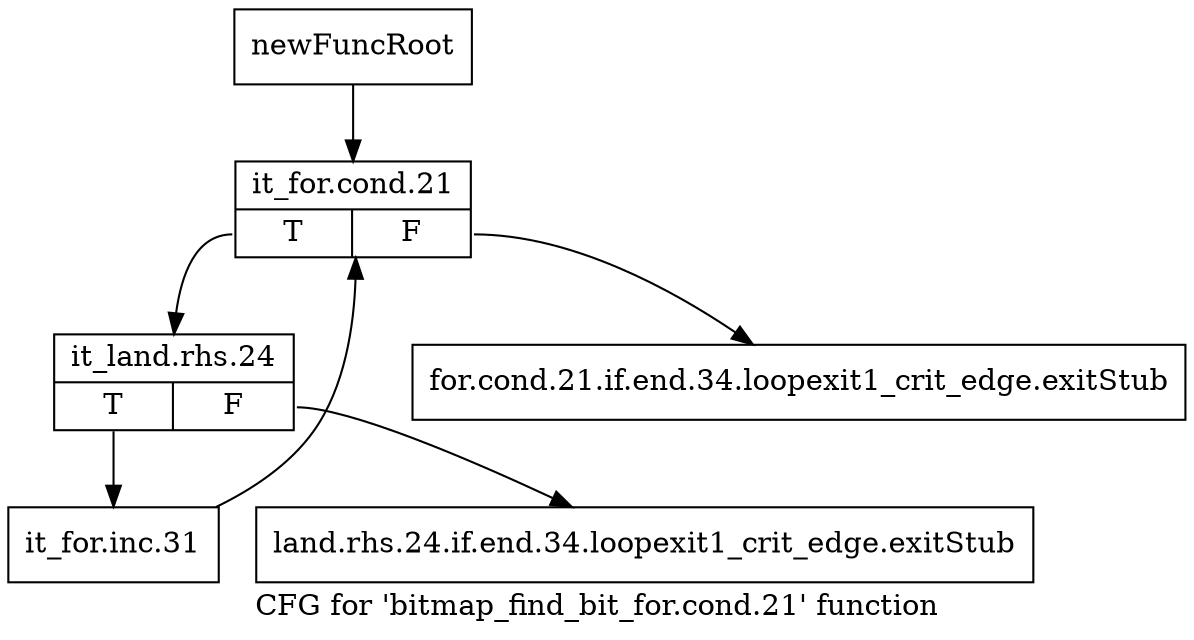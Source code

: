 digraph "CFG for 'bitmap_find_bit_for.cond.21' function" {
	label="CFG for 'bitmap_find_bit_for.cond.21' function";

	Node0x79c5b00 [shape=record,label="{newFuncRoot}"];
	Node0x79c5b00 -> Node0x79c5bf0;
	Node0x79c5b50 [shape=record,label="{for.cond.21.if.end.34.loopexit1_crit_edge.exitStub}"];
	Node0x79c5ba0 [shape=record,label="{land.rhs.24.if.end.34.loopexit1_crit_edge.exitStub}"];
	Node0x79c5bf0 [shape=record,label="{it_for.cond.21|{<s0>T|<s1>F}}"];
	Node0x79c5bf0:s0 -> Node0x79c5c40;
	Node0x79c5bf0:s1 -> Node0x79c5b50;
	Node0x79c5c40 [shape=record,label="{it_land.rhs.24|{<s0>T|<s1>F}}"];
	Node0x79c5c40:s0 -> Node0x79c5c90;
	Node0x79c5c40:s1 -> Node0x79c5ba0;
	Node0x79c5c90 [shape=record,label="{it_for.inc.31}"];
	Node0x79c5c90 -> Node0x79c5bf0;
}

